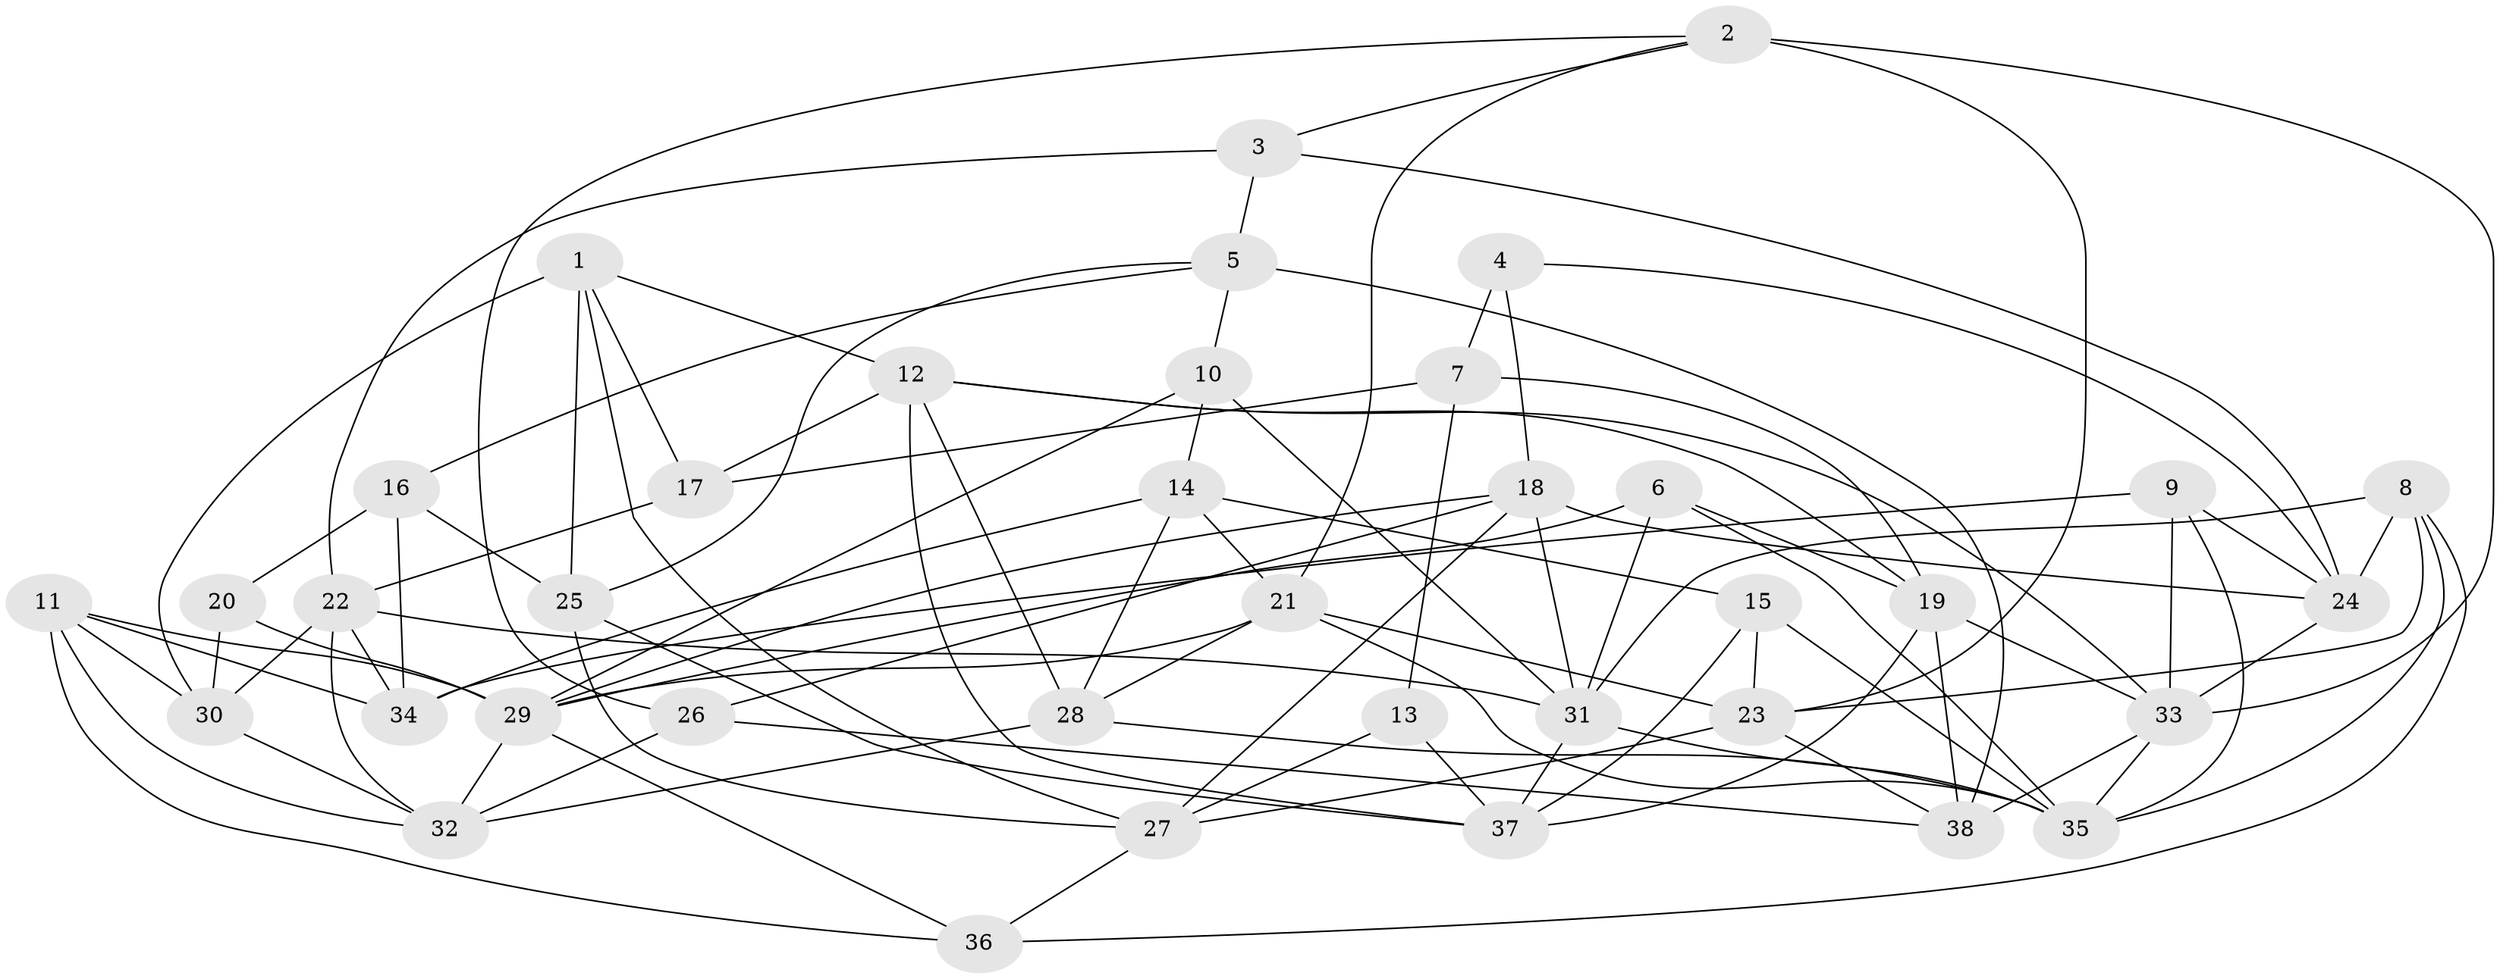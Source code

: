 // original degree distribution, {4: 1.0}
// Generated by graph-tools (version 1.1) at 2025/02/03/09/25 03:02:54]
// undirected, 38 vertices, 97 edges
graph export_dot {
graph [start="1"]
  node [color=gray90,style=filled];
  1;
  2;
  3;
  4;
  5;
  6;
  7;
  8;
  9;
  10;
  11;
  12;
  13;
  14;
  15;
  16;
  17;
  18;
  19;
  20;
  21;
  22;
  23;
  24;
  25;
  26;
  27;
  28;
  29;
  30;
  31;
  32;
  33;
  34;
  35;
  36;
  37;
  38;
  1 -- 12 [weight=1.0];
  1 -- 17 [weight=1.0];
  1 -- 25 [weight=1.0];
  1 -- 27 [weight=1.0];
  1 -- 30 [weight=2.0];
  2 -- 3 [weight=1.0];
  2 -- 21 [weight=1.0];
  2 -- 23 [weight=1.0];
  2 -- 26 [weight=1.0];
  2 -- 33 [weight=2.0];
  3 -- 5 [weight=1.0];
  3 -- 22 [weight=1.0];
  3 -- 24 [weight=1.0];
  4 -- 7 [weight=2.0];
  4 -- 18 [weight=1.0];
  4 -- 24 [weight=1.0];
  5 -- 10 [weight=1.0];
  5 -- 16 [weight=1.0];
  5 -- 25 [weight=1.0];
  5 -- 38 [weight=2.0];
  6 -- 19 [weight=1.0];
  6 -- 29 [weight=1.0];
  6 -- 31 [weight=1.0];
  6 -- 35 [weight=1.0];
  7 -- 13 [weight=2.0];
  7 -- 17 [weight=1.0];
  7 -- 19 [weight=1.0];
  8 -- 23 [weight=1.0];
  8 -- 24 [weight=1.0];
  8 -- 31 [weight=2.0];
  8 -- 35 [weight=1.0];
  8 -- 36 [weight=1.0];
  9 -- 24 [weight=1.0];
  9 -- 33 [weight=1.0];
  9 -- 34 [weight=1.0];
  9 -- 35 [weight=1.0];
  10 -- 14 [weight=1.0];
  10 -- 29 [weight=1.0];
  10 -- 31 [weight=1.0];
  11 -- 29 [weight=1.0];
  11 -- 30 [weight=1.0];
  11 -- 32 [weight=2.0];
  11 -- 34 [weight=1.0];
  11 -- 36 [weight=1.0];
  12 -- 17 [weight=1.0];
  12 -- 19 [weight=1.0];
  12 -- 28 [weight=1.0];
  12 -- 33 [weight=1.0];
  12 -- 37 [weight=1.0];
  13 -- 27 [weight=1.0];
  13 -- 37 [weight=1.0];
  14 -- 15 [weight=1.0];
  14 -- 21 [weight=1.0];
  14 -- 28 [weight=1.0];
  14 -- 34 [weight=2.0];
  15 -- 23 [weight=1.0];
  15 -- 35 [weight=1.0];
  15 -- 37 [weight=1.0];
  16 -- 20 [weight=2.0];
  16 -- 25 [weight=2.0];
  16 -- 34 [weight=1.0];
  17 -- 22 [weight=1.0];
  18 -- 24 [weight=1.0];
  18 -- 26 [weight=1.0];
  18 -- 27 [weight=1.0];
  18 -- 29 [weight=1.0];
  18 -- 31 [weight=1.0];
  19 -- 33 [weight=1.0];
  19 -- 37 [weight=1.0];
  19 -- 38 [weight=1.0];
  20 -- 29 [weight=1.0];
  20 -- 30 [weight=1.0];
  21 -- 23 [weight=1.0];
  21 -- 28 [weight=1.0];
  21 -- 29 [weight=1.0];
  21 -- 35 [weight=1.0];
  22 -- 30 [weight=1.0];
  22 -- 31 [weight=1.0];
  22 -- 32 [weight=1.0];
  22 -- 34 [weight=1.0];
  23 -- 27 [weight=1.0];
  23 -- 38 [weight=1.0];
  24 -- 33 [weight=1.0];
  25 -- 27 [weight=1.0];
  25 -- 37 [weight=1.0];
  26 -- 32 [weight=1.0];
  26 -- 38 [weight=1.0];
  27 -- 36 [weight=1.0];
  28 -- 32 [weight=2.0];
  28 -- 35 [weight=1.0];
  29 -- 32 [weight=1.0];
  29 -- 36 [weight=1.0];
  30 -- 32 [weight=1.0];
  31 -- 35 [weight=1.0];
  31 -- 37 [weight=1.0];
  33 -- 35 [weight=1.0];
  33 -- 38 [weight=1.0];
}
